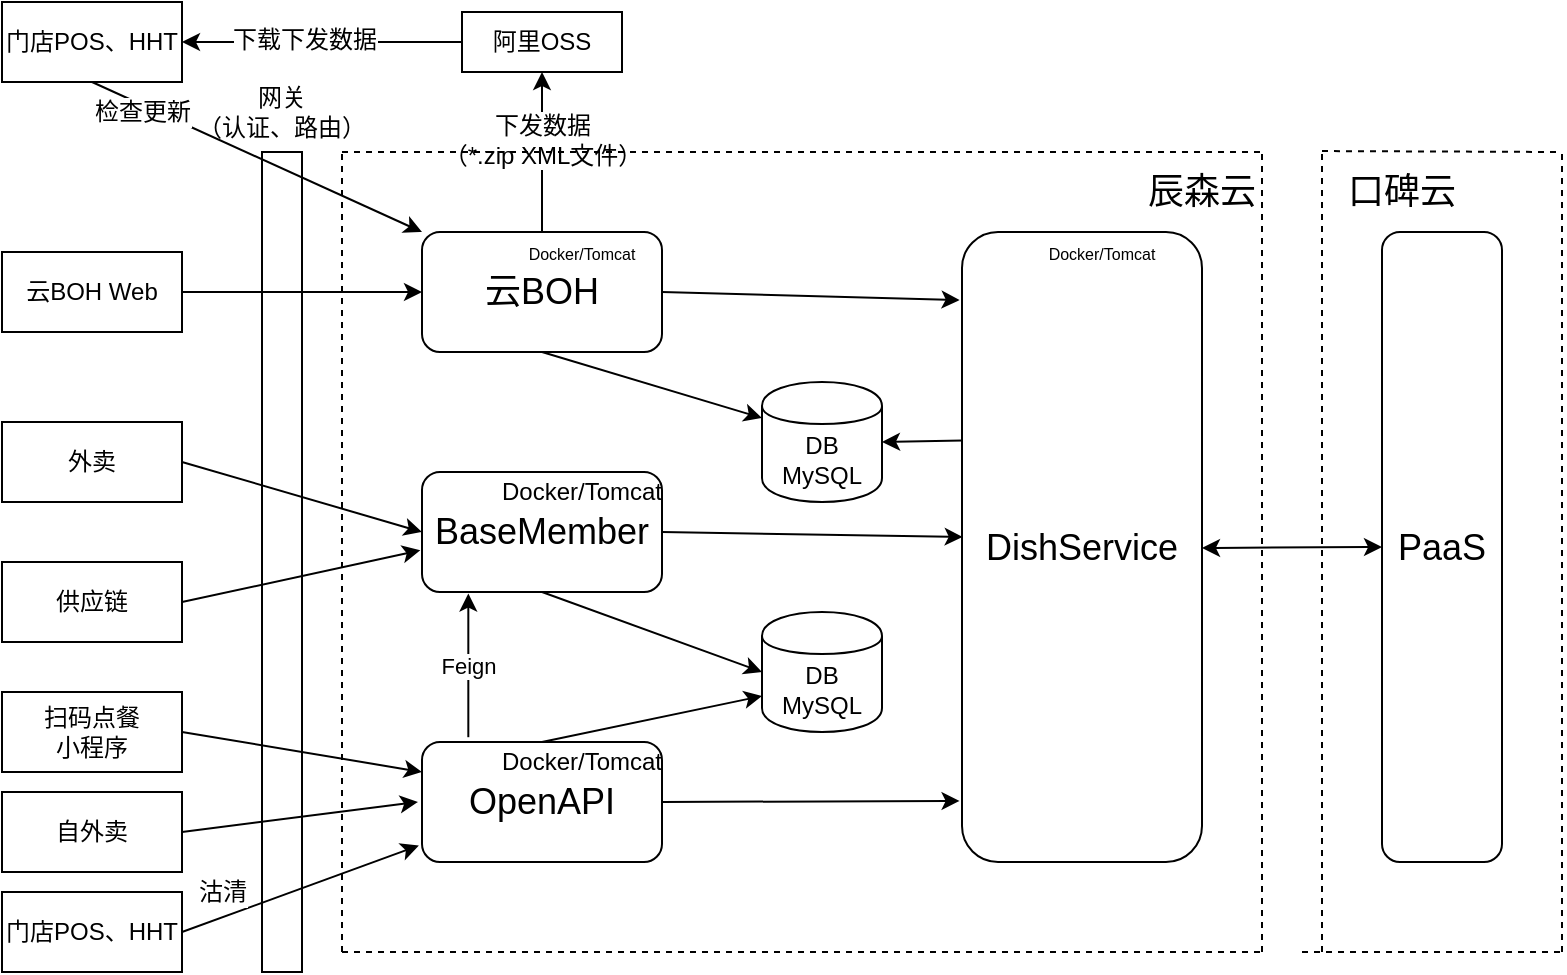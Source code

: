 <mxfile version="12.9.4" type="github">
  <diagram id="JYV548CYXWIpr-VKd4Yt" name="Page-1">
    <mxGraphModel dx="892" dy="498" grid="1" gridSize="10" guides="1" tooltips="1" connect="1" arrows="1" fold="1" page="1" pageScale="1" pageWidth="827" pageHeight="1169" math="0" shadow="0">
      <root>
        <mxCell id="0" />
        <mxCell id="1" parent="0" />
        <mxCell id="UL94JRI4lYugeWnxYpsU-2" value="DB&lt;br&gt;MySQL" style="shape=cylinder;whiteSpace=wrap;html=1;boundedLbl=1;backgroundOutline=1;" vertex="1" parent="1">
          <mxGeometry x="500" y="335" width="60" height="60" as="geometry" />
        </mxCell>
        <mxCell id="UL94JRI4lYugeWnxYpsU-19" value="&lt;font style=&quot;font-size: 18px&quot;&gt;BaseMember&lt;/font&gt;" style="rounded=1;whiteSpace=wrap;html=1;" vertex="1" parent="1">
          <mxGeometry x="330" y="265" width="120" height="60" as="geometry" />
        </mxCell>
        <mxCell id="UL94JRI4lYugeWnxYpsU-20" value="&lt;font style=&quot;font-size: 18px&quot;&gt;OpenAPI&lt;/font&gt;" style="rounded=1;whiteSpace=wrap;html=1;" vertex="1" parent="1">
          <mxGeometry x="330" y="400" width="120" height="60" as="geometry" />
        </mxCell>
        <mxCell id="UL94JRI4lYugeWnxYpsU-21" value="" style="endArrow=classic;html=1;exitX=0.25;exitY=0;exitDx=0;exitDy=0;entryX=0;entryY=0.7;entryDx=0;entryDy=0;" edge="1" parent="1" source="UL94JRI4lYugeWnxYpsU-25" target="UL94JRI4lYugeWnxYpsU-2">
          <mxGeometry width="50" height="50" relative="1" as="geometry">
            <mxPoint x="550" y="375" as="sourcePoint" />
            <mxPoint x="600" y="325" as="targetPoint" />
          </mxGeometry>
        </mxCell>
        <mxCell id="UL94JRI4lYugeWnxYpsU-22" value="" style="endArrow=classic;html=1;exitX=0.5;exitY=1;exitDx=0;exitDy=0;entryX=0;entryY=0.5;entryDx=0;entryDy=0;" edge="1" parent="1" source="UL94JRI4lYugeWnxYpsU-19" target="UL94JRI4lYugeWnxYpsU-2">
          <mxGeometry width="50" height="50" relative="1" as="geometry">
            <mxPoint x="550" y="375" as="sourcePoint" />
            <mxPoint x="600" y="325" as="targetPoint" />
          </mxGeometry>
        </mxCell>
        <mxCell id="UL94JRI4lYugeWnxYpsU-23" value="Feign" style="endArrow=classic;html=1;exitX=0.193;exitY=-0.04;exitDx=0;exitDy=0;exitPerimeter=0;entryX=0.193;entryY=1.013;entryDx=0;entryDy=0;entryPerimeter=0;" edge="1" parent="1" source="UL94JRI4lYugeWnxYpsU-20" target="UL94JRI4lYugeWnxYpsU-19">
          <mxGeometry width="50" height="50" relative="1" as="geometry">
            <mxPoint x="550" y="375" as="sourcePoint" />
            <mxPoint x="600" y="325" as="targetPoint" />
          </mxGeometry>
        </mxCell>
        <mxCell id="UL94JRI4lYugeWnxYpsU-24" value="Docker/Tomcat" style="text;html=1;strokeColor=none;fillColor=none;align=center;verticalAlign=middle;whiteSpace=wrap;rounded=0;" vertex="1" parent="1">
          <mxGeometry x="370" y="265" width="80" height="20" as="geometry" />
        </mxCell>
        <mxCell id="UL94JRI4lYugeWnxYpsU-25" value="Docker/Tomcat" style="text;html=1;strokeColor=none;fillColor=none;align=center;verticalAlign=middle;whiteSpace=wrap;rounded=0;" vertex="1" parent="1">
          <mxGeometry x="370" y="400" width="80" height="20" as="geometry" />
        </mxCell>
        <mxCell id="UL94JRI4lYugeWnxYpsU-26" value="阿里OSS" style="rounded=0;whiteSpace=wrap;html=1;" vertex="1" parent="1">
          <mxGeometry x="350" y="35" width="80" height="30" as="geometry" />
        </mxCell>
        <mxCell id="UL94JRI4lYugeWnxYpsU-27" value="外卖" style="rounded=0;whiteSpace=wrap;html=1;" vertex="1" parent="1">
          <mxGeometry x="120" y="240" width="90" height="40" as="geometry" />
        </mxCell>
        <mxCell id="UL94JRI4lYugeWnxYpsU-28" value="供应链" style="rounded=0;whiteSpace=wrap;html=1;" vertex="1" parent="1">
          <mxGeometry x="120" y="310" width="90" height="40" as="geometry" />
        </mxCell>
        <mxCell id="UL94JRI4lYugeWnxYpsU-29" value="扫码点餐&lt;br&gt;小程序" style="rounded=0;whiteSpace=wrap;html=1;" vertex="1" parent="1">
          <mxGeometry x="120" y="375" width="90" height="40" as="geometry" />
        </mxCell>
        <mxCell id="UL94JRI4lYugeWnxYpsU-30" value="自外卖" style="rounded=0;whiteSpace=wrap;html=1;" vertex="1" parent="1">
          <mxGeometry x="120" y="425" width="90" height="40" as="geometry" />
        </mxCell>
        <mxCell id="UL94JRI4lYugeWnxYpsU-31" value="" style="rounded=0;whiteSpace=wrap;html=1;" vertex="1" parent="1">
          <mxGeometry x="250" y="105" width="20" height="410" as="geometry" />
        </mxCell>
        <mxCell id="UL94JRI4lYugeWnxYpsU-32" value="网关&lt;br&gt;（认证、路由）" style="text;html=1;strokeColor=none;fillColor=none;align=center;verticalAlign=middle;whiteSpace=wrap;rounded=0;" vertex="1" parent="1">
          <mxGeometry x="215" y="75" width="90" height="20" as="geometry" />
        </mxCell>
        <mxCell id="UL94JRI4lYugeWnxYpsU-33" value="" style="endArrow=classic;html=1;exitX=1;exitY=0.5;exitDx=0;exitDy=0;entryX=0;entryY=0.5;entryDx=0;entryDy=0;" edge="1" parent="1" source="UL94JRI4lYugeWnxYpsU-27" target="UL94JRI4lYugeWnxYpsU-19">
          <mxGeometry width="50" height="50" relative="1" as="geometry">
            <mxPoint x="550" y="335" as="sourcePoint" />
            <mxPoint x="600" y="285" as="targetPoint" />
          </mxGeometry>
        </mxCell>
        <mxCell id="UL94JRI4lYugeWnxYpsU-34" value="" style="endArrow=classic;html=1;exitX=1;exitY=0.5;exitDx=0;exitDy=0;entryX=-0.007;entryY=0.653;entryDx=0;entryDy=0;entryPerimeter=0;" edge="1" parent="1" source="UL94JRI4lYugeWnxYpsU-28" target="UL94JRI4lYugeWnxYpsU-19">
          <mxGeometry width="50" height="50" relative="1" as="geometry">
            <mxPoint x="550" y="335" as="sourcePoint" />
            <mxPoint x="320" y="235" as="targetPoint" />
          </mxGeometry>
        </mxCell>
        <mxCell id="UL94JRI4lYugeWnxYpsU-35" value="" style="endArrow=classic;html=1;exitX=1;exitY=0.5;exitDx=0;exitDy=0;entryX=0;entryY=0.25;entryDx=0;entryDy=0;" edge="1" parent="1" source="UL94JRI4lYugeWnxYpsU-29" target="UL94JRI4lYugeWnxYpsU-20">
          <mxGeometry width="50" height="50" relative="1" as="geometry">
            <mxPoint x="550" y="335" as="sourcePoint" />
            <mxPoint x="600" y="285" as="targetPoint" />
          </mxGeometry>
        </mxCell>
        <mxCell id="UL94JRI4lYugeWnxYpsU-36" value="" style="endArrow=classic;html=1;exitX=1;exitY=0.5;exitDx=0;exitDy=0;" edge="1" parent="1" source="UL94JRI4lYugeWnxYpsU-30">
          <mxGeometry width="50" height="50" relative="1" as="geometry">
            <mxPoint x="550" y="335" as="sourcePoint" />
            <mxPoint x="328" y="430" as="targetPoint" />
          </mxGeometry>
        </mxCell>
        <mxCell id="UL94JRI4lYugeWnxYpsU-37" value="" style="endArrow=none;dashed=1;html=1;" edge="1" parent="1">
          <mxGeometry width="50" height="50" relative="1" as="geometry">
            <mxPoint x="290" y="505" as="sourcePoint" />
            <mxPoint x="290" y="105" as="targetPoint" />
          </mxGeometry>
        </mxCell>
        <mxCell id="UL94JRI4lYugeWnxYpsU-39" value="" style="endArrow=none;dashed=1;html=1;" edge="1" parent="1">
          <mxGeometry width="50" height="50" relative="1" as="geometry">
            <mxPoint x="750" y="505" as="sourcePoint" />
            <mxPoint x="750" y="105" as="targetPoint" />
          </mxGeometry>
        </mxCell>
        <mxCell id="UL94JRI4lYugeWnxYpsU-40" value="" style="endArrow=none;dashed=1;html=1;" edge="1" parent="1">
          <mxGeometry width="50" height="50" relative="1" as="geometry">
            <mxPoint x="290" y="505" as="sourcePoint" />
            <mxPoint x="750" y="505" as="targetPoint" />
          </mxGeometry>
        </mxCell>
        <mxCell id="UL94JRI4lYugeWnxYpsU-51" value="&lt;font style=&quot;font-size: 18px&quot;&gt;云BOH&lt;/font&gt;" style="rounded=1;whiteSpace=wrap;html=1;" vertex="1" parent="1">
          <mxGeometry x="330" y="145" width="120" height="60" as="geometry" />
        </mxCell>
        <mxCell id="UL94JRI4lYugeWnxYpsU-52" value="&lt;font style=&quot;font-size: 8px&quot;&gt;Docker/Tomcat&lt;/font&gt;" style="text;html=1;strokeColor=none;fillColor=none;align=center;verticalAlign=middle;whiteSpace=wrap;rounded=0;shadow=1;" vertex="1" parent="1">
          <mxGeometry x="370" y="145" width="80" height="20" as="geometry" />
        </mxCell>
        <mxCell id="UL94JRI4lYugeWnxYpsU-53" value="云BOH Web" style="rounded=0;whiteSpace=wrap;html=1;" vertex="1" parent="1">
          <mxGeometry x="120" y="155" width="90" height="40" as="geometry" />
        </mxCell>
        <mxCell id="UL94JRI4lYugeWnxYpsU-54" value="" style="endArrow=classic;html=1;entryX=0;entryY=0.5;entryDx=0;entryDy=0;exitX=1;exitY=0.5;exitDx=0;exitDy=0;" edge="1" parent="1" source="UL94JRI4lYugeWnxYpsU-53" target="UL94JRI4lYugeWnxYpsU-51">
          <mxGeometry width="50" height="50" relative="1" as="geometry">
            <mxPoint x="450" y="335" as="sourcePoint" />
            <mxPoint x="500" y="285" as="targetPoint" />
          </mxGeometry>
        </mxCell>
        <mxCell id="UL94JRI4lYugeWnxYpsU-55" value="DB&lt;br&gt;MySQL" style="shape=cylinder;whiteSpace=wrap;html=1;boundedLbl=1;backgroundOutline=1;" vertex="1" parent="1">
          <mxGeometry x="500" y="220" width="60" height="60" as="geometry" />
        </mxCell>
        <mxCell id="UL94JRI4lYugeWnxYpsU-56" value="" style="endArrow=classic;html=1;entryX=0;entryY=0.3;entryDx=0;entryDy=0;exitX=0.5;exitY=1;exitDx=0;exitDy=0;" edge="1" parent="1" source="UL94JRI4lYugeWnxYpsU-51" target="UL94JRI4lYugeWnxYpsU-55">
          <mxGeometry width="50" height="50" relative="1" as="geometry">
            <mxPoint x="450" y="335" as="sourcePoint" />
            <mxPoint x="500" y="285" as="targetPoint" />
          </mxGeometry>
        </mxCell>
        <mxCell id="UL94JRI4lYugeWnxYpsU-57" value="&lt;span style=&quot;font-size: 18px&quot;&gt;DishService&lt;/span&gt;" style="rounded=1;whiteSpace=wrap;html=1;" vertex="1" parent="1">
          <mxGeometry x="600" y="145" width="120" height="315" as="geometry" />
        </mxCell>
        <mxCell id="UL94JRI4lYugeWnxYpsU-58" value="&lt;font style=&quot;font-size: 8px&quot;&gt;Docker/Tomcat&lt;/font&gt;" style="text;html=1;strokeColor=none;fillColor=none;align=center;verticalAlign=middle;whiteSpace=wrap;rounded=0;shadow=1;" vertex="1" parent="1">
          <mxGeometry x="630" y="145" width="80" height="20" as="geometry" />
        </mxCell>
        <mxCell id="UL94JRI4lYugeWnxYpsU-59" value="" style="endArrow=classic;html=1;entryX=-0.01;entryY=0.108;entryDx=0;entryDy=0;entryPerimeter=0;exitX=1;exitY=0.5;exitDx=0;exitDy=0;" edge="1" parent="1" source="UL94JRI4lYugeWnxYpsU-51" target="UL94JRI4lYugeWnxYpsU-57">
          <mxGeometry width="50" height="50" relative="1" as="geometry">
            <mxPoint x="450" y="335" as="sourcePoint" />
            <mxPoint x="500" y="285" as="targetPoint" />
          </mxGeometry>
        </mxCell>
        <mxCell id="UL94JRI4lYugeWnxYpsU-60" value="" style="endArrow=classic;html=1;entryX=0.003;entryY=0.484;entryDx=0;entryDy=0;exitX=1;exitY=0.5;exitDx=0;exitDy=0;entryPerimeter=0;" edge="1" parent="1" source="UL94JRI4lYugeWnxYpsU-19" target="UL94JRI4lYugeWnxYpsU-57">
          <mxGeometry width="50" height="50" relative="1" as="geometry">
            <mxPoint x="450" y="335" as="sourcePoint" />
            <mxPoint x="500" y="285" as="targetPoint" />
          </mxGeometry>
        </mxCell>
        <mxCell id="UL94JRI4lYugeWnxYpsU-61" value="" style="endArrow=classic;html=1;entryX=-0.01;entryY=0.903;entryDx=0;entryDy=0;entryPerimeter=0;exitX=1;exitY=0.5;exitDx=0;exitDy=0;" edge="1" parent="1" source="UL94JRI4lYugeWnxYpsU-20" target="UL94JRI4lYugeWnxYpsU-57">
          <mxGeometry width="50" height="50" relative="1" as="geometry">
            <mxPoint x="450" y="335" as="sourcePoint" />
            <mxPoint x="500" y="285" as="targetPoint" />
          </mxGeometry>
        </mxCell>
        <mxCell id="UL94JRI4lYugeWnxYpsU-62" value="&lt;font style=&quot;font-size: 18px&quot;&gt;辰森云&lt;/font&gt;" style="text;html=1;strokeColor=none;fillColor=none;align=center;verticalAlign=middle;whiteSpace=wrap;rounded=0;" vertex="1" parent="1">
          <mxGeometry x="690" y="114.53" width="60" height="20" as="geometry" />
        </mxCell>
        <mxCell id="UL94JRI4lYugeWnxYpsU-72" value="" style="endArrow=none;dashed=1;html=1;" edge="1" parent="1">
          <mxGeometry width="50" height="50" relative="1" as="geometry">
            <mxPoint x="780" y="505" as="sourcePoint" />
            <mxPoint x="780" y="104.53" as="targetPoint" />
          </mxGeometry>
        </mxCell>
        <mxCell id="UL94JRI4lYugeWnxYpsU-73" value="" style="endArrow=none;dashed=1;html=1;" edge="1" parent="1">
          <mxGeometry width="50" height="50" relative="1" as="geometry">
            <mxPoint x="780" y="104.53" as="sourcePoint" />
            <mxPoint x="900" y="105" as="targetPoint" />
          </mxGeometry>
        </mxCell>
        <mxCell id="UL94JRI4lYugeWnxYpsU-74" value="" style="endArrow=none;dashed=1;html=1;" edge="1" parent="1">
          <mxGeometry width="50" height="50" relative="1" as="geometry">
            <mxPoint x="900" y="505" as="sourcePoint" />
            <mxPoint x="900" y="105" as="targetPoint" />
          </mxGeometry>
        </mxCell>
        <mxCell id="UL94JRI4lYugeWnxYpsU-75" value="" style="endArrow=none;dashed=1;html=1;" edge="1" parent="1">
          <mxGeometry width="50" height="50" relative="1" as="geometry">
            <mxPoint x="770" y="505" as="sourcePoint" />
            <mxPoint x="900" y="505" as="targetPoint" />
          </mxGeometry>
        </mxCell>
        <mxCell id="UL94JRI4lYugeWnxYpsU-76" value="&lt;font style=&quot;font-size: 18px&quot;&gt;口碑云&lt;/font&gt;" style="text;html=1;strokeColor=none;fillColor=none;align=center;verticalAlign=middle;whiteSpace=wrap;rounded=0;" vertex="1" parent="1">
          <mxGeometry x="790" y="114.53" width="60" height="20" as="geometry" />
        </mxCell>
        <mxCell id="UL94JRI4lYugeWnxYpsU-77" value="&lt;span style=&quot;font-size: 18px&quot;&gt;PaaS&lt;/span&gt;" style="rounded=1;whiteSpace=wrap;html=1;" vertex="1" parent="1">
          <mxGeometry x="810" y="145" width="60" height="315" as="geometry" />
        </mxCell>
        <mxCell id="UL94JRI4lYugeWnxYpsU-81" value="" style="endArrow=classic;html=1;entryX=0.5;entryY=1;entryDx=0;entryDy=0;" edge="1" parent="1" target="UL94JRI4lYugeWnxYpsU-26">
          <mxGeometry width="50" height="50" relative="1" as="geometry">
            <mxPoint x="390" y="145" as="sourcePoint" />
            <mxPoint x="435" y="95" as="targetPoint" />
          </mxGeometry>
        </mxCell>
        <mxCell id="UL94JRI4lYugeWnxYpsU-82" value="下发数据&lt;br&gt;（*.zip XML文件）" style="text;html=1;align=center;verticalAlign=middle;resizable=0;points=[];labelBackgroundColor=#ffffff;" vertex="1" connectable="0" parent="UL94JRI4lYugeWnxYpsU-81">
          <mxGeometry x="0.086" y="-2" relative="1" as="geometry">
            <mxPoint x="-2" y="-2.4" as="offset" />
          </mxGeometry>
        </mxCell>
        <mxCell id="UL94JRI4lYugeWnxYpsU-38" value="" style="endArrow=none;dashed=1;html=1;" edge="1" parent="1">
          <mxGeometry width="50" height="50" relative="1" as="geometry">
            <mxPoint x="290" y="105" as="sourcePoint" />
            <mxPoint x="750" y="105" as="targetPoint" />
          </mxGeometry>
        </mxCell>
        <mxCell id="UL94JRI4lYugeWnxYpsU-84" value="门店POS、HHT" style="rounded=0;whiteSpace=wrap;html=1;" vertex="1" parent="1">
          <mxGeometry x="120" y="30" width="90" height="40" as="geometry" />
        </mxCell>
        <mxCell id="UL94JRI4lYugeWnxYpsU-85" value="" style="endArrow=classic;html=1;entryX=1;entryY=0.5;entryDx=0;entryDy=0;exitX=0;exitY=0.5;exitDx=0;exitDy=0;" edge="1" parent="1" source="UL94JRI4lYugeWnxYpsU-26" target="UL94JRI4lYugeWnxYpsU-84">
          <mxGeometry width="50" height="50" relative="1" as="geometry">
            <mxPoint x="520" y="275" as="sourcePoint" />
            <mxPoint x="570" y="225" as="targetPoint" />
          </mxGeometry>
        </mxCell>
        <mxCell id="UL94JRI4lYugeWnxYpsU-86" value="下载下发数据" style="text;html=1;align=center;verticalAlign=middle;resizable=0;points=[];labelBackgroundColor=#ffffff;" vertex="1" connectable="0" parent="UL94JRI4lYugeWnxYpsU-85">
          <mxGeometry x="0.132" y="-1" relative="1" as="geometry">
            <mxPoint as="offset" />
          </mxGeometry>
        </mxCell>
        <mxCell id="UL94JRI4lYugeWnxYpsU-87" value="门店POS、HHT" style="rounded=0;whiteSpace=wrap;html=1;" vertex="1" parent="1">
          <mxGeometry x="120" y="475" width="90" height="40" as="geometry" />
        </mxCell>
        <mxCell id="UL94JRI4lYugeWnxYpsU-88" value="" style="endArrow=classic;html=1;exitX=1;exitY=0.5;exitDx=0;exitDy=0;entryX=-0.013;entryY=0.863;entryDx=0;entryDy=0;entryPerimeter=0;" edge="1" parent="1" source="UL94JRI4lYugeWnxYpsU-87" target="UL94JRI4lYugeWnxYpsU-20">
          <mxGeometry width="50" height="50" relative="1" as="geometry">
            <mxPoint x="520" y="365" as="sourcePoint" />
            <mxPoint x="570" y="315" as="targetPoint" />
          </mxGeometry>
        </mxCell>
        <mxCell id="UL94JRI4lYugeWnxYpsU-89" value="沽清" style="text;html=1;align=center;verticalAlign=middle;resizable=0;points=[];labelBackgroundColor=#ffffff;" vertex="1" connectable="0" parent="UL94JRI4lYugeWnxYpsU-88">
          <mxGeometry x="-0.584" y="-3" relative="1" as="geometry">
            <mxPoint x="-5.83" y="-13.77" as="offset" />
          </mxGeometry>
        </mxCell>
        <mxCell id="UL94JRI4lYugeWnxYpsU-90" value="" style="endArrow=classic;html=1;entryX=1;entryY=0.5;entryDx=0;entryDy=0;exitX=0.003;exitY=0.331;exitDx=0;exitDy=0;exitPerimeter=0;" edge="1" parent="1" source="UL94JRI4lYugeWnxYpsU-57" target="UL94JRI4lYugeWnxYpsU-55">
          <mxGeometry width="50" height="50" relative="1" as="geometry">
            <mxPoint x="520" y="325" as="sourcePoint" />
            <mxPoint x="570" y="275" as="targetPoint" />
          </mxGeometry>
        </mxCell>
        <mxCell id="UL94JRI4lYugeWnxYpsU-91" value="" style="endArrow=classic;html=1;exitX=0.5;exitY=1;exitDx=0;exitDy=0;entryX=0;entryY=0;entryDx=0;entryDy=0;" edge="1" parent="1" source="UL94JRI4lYugeWnxYpsU-84" target="UL94JRI4lYugeWnxYpsU-51">
          <mxGeometry width="50" height="50" relative="1" as="geometry">
            <mxPoint x="520" y="295" as="sourcePoint" />
            <mxPoint x="570" y="245" as="targetPoint" />
          </mxGeometry>
        </mxCell>
        <mxCell id="UL94JRI4lYugeWnxYpsU-92" value="检查更新" style="text;html=1;align=center;verticalAlign=middle;resizable=0;points=[];labelBackgroundColor=#ffffff;" vertex="1" connectable="0" parent="UL94JRI4lYugeWnxYpsU-91">
          <mxGeometry x="0.418" y="2" relative="1" as="geometry">
            <mxPoint x="-93.08" y="-36.48" as="offset" />
          </mxGeometry>
        </mxCell>
        <mxCell id="UL94JRI4lYugeWnxYpsU-93" value="" style="endArrow=classic;startArrow=classic;html=1;entryX=0;entryY=0.5;entryDx=0;entryDy=0;" edge="1" parent="1" target="UL94JRI4lYugeWnxYpsU-77">
          <mxGeometry width="50" height="50" relative="1" as="geometry">
            <mxPoint x="720" y="303" as="sourcePoint" />
            <mxPoint x="540" y="250" as="targetPoint" />
          </mxGeometry>
        </mxCell>
      </root>
    </mxGraphModel>
  </diagram>
</mxfile>
